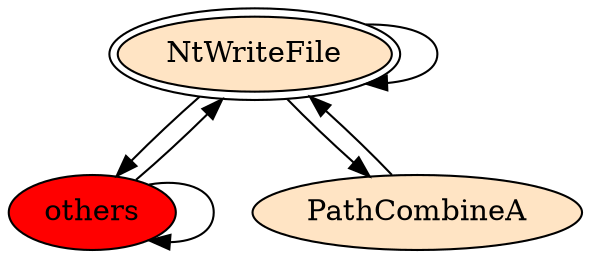 digraph "./REPORTS/3919/API_PER_CATEGORY/PathCombine.exe_4940_Files and I_O (Local file system)_API_per_Category_Transition_Matrix" {
	NtWriteFile [label=NtWriteFile fillcolor=bisque peripheries=2 style=filled]
	NtWriteFile -> NtWriteFile [label=""]
	others [label=others fillcolor=red style=filled]
	NtWriteFile -> others [label=""]
	PathCombineA [label=PathCombineA fillcolor=bisque style=filled]
	NtWriteFile -> PathCombineA [label=""]
	others -> NtWriteFile [label=""]
	others -> others [label=""]
	PathCombineA -> NtWriteFile [label=""]
}

